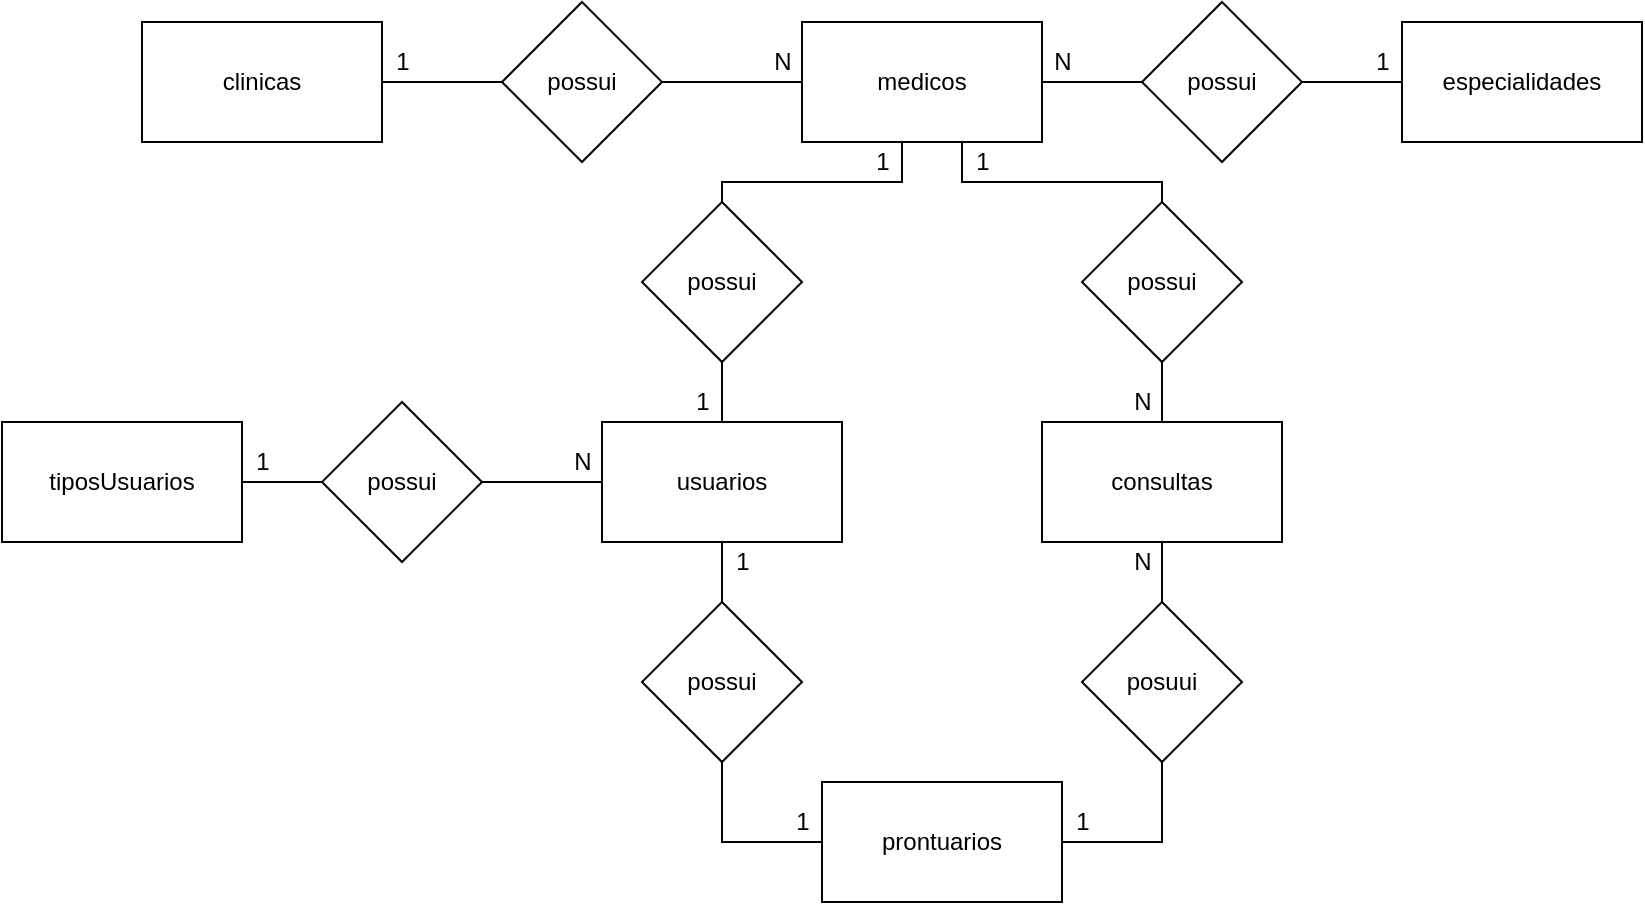 <mxfile version="14.4.8" type="device" pages="2"><diagram id="EFva9ZhyVtpblY8uO7uU" name="Conceitual"><mxGraphModel dx="1422" dy="763" grid="1" gridSize="10" guides="1" tooltips="1" connect="1" arrows="1" fold="1" page="1" pageScale="1" pageWidth="827" pageHeight="1169" math="0" shadow="0"><root><mxCell id="0"/><mxCell id="1" parent="0"/><mxCell id="jM2JbQgFcQoON1IUY_Ph-1" value="especialidades" style="rounded=0;whiteSpace=wrap;html=1;" parent="1" vertex="1"><mxGeometry x="750" y="40" width="120" height="60" as="geometry"/></mxCell><mxCell id="jM2JbQgFcQoON1IUY_Ph-16" style="edgeStyle=orthogonalEdgeStyle;rounded=0;orthogonalLoop=1;jettySize=auto;html=1;entryX=0;entryY=0.5;entryDx=0;entryDy=0;endArrow=none;endFill=0;" parent="1" source="jM2JbQgFcQoON1IUY_Ph-2" target="jM2JbQgFcQoON1IUY_Ph-15" edge="1"><mxGeometry relative="1" as="geometry"/></mxCell><mxCell id="jM2JbQgFcQoON1IUY_Ph-2" value="clinicas" style="rounded=0;whiteSpace=wrap;html=1;" parent="1" vertex="1"><mxGeometry x="120" y="40" width="120" height="60" as="geometry"/></mxCell><mxCell id="jM2JbQgFcQoON1IUY_Ph-11" style="edgeStyle=orthogonalEdgeStyle;rounded=0;orthogonalLoop=1;jettySize=auto;html=1;entryX=0;entryY=0.5;entryDx=0;entryDy=0;endArrow=none;endFill=0;" parent="1" source="jM2JbQgFcQoON1IUY_Ph-4" target="jM2JbQgFcQoON1IUY_Ph-10" edge="1"><mxGeometry relative="1" as="geometry"/></mxCell><mxCell id="jM2JbQgFcQoON1IUY_Ph-50" style="edgeStyle=orthogonalEdgeStyle;rounded=0;orthogonalLoop=1;jettySize=auto;html=1;endArrow=none;endFill=0;" parent="1" source="jM2JbQgFcQoON1IUY_Ph-4" target="jM2JbQgFcQoON1IUY_Ph-37" edge="1"><mxGeometry relative="1" as="geometry"><Array as="points"><mxPoint x="500" y="120"/><mxPoint x="410" y="120"/></Array></mxGeometry></mxCell><mxCell id="jM2JbQgFcQoON1IUY_Ph-53" style="edgeStyle=orthogonalEdgeStyle;rounded=0;orthogonalLoop=1;jettySize=auto;html=1;entryX=0.5;entryY=0;entryDx=0;entryDy=0;endArrow=none;endFill=0;" parent="1" source="jM2JbQgFcQoON1IUY_Ph-4" target="jM2JbQgFcQoON1IUY_Ph-51" edge="1"><mxGeometry relative="1" as="geometry"><Array as="points"><mxPoint x="530" y="120"/><mxPoint x="630" y="120"/></Array></mxGeometry></mxCell><mxCell id="jM2JbQgFcQoON1IUY_Ph-4" value="medicos" style="rounded=0;whiteSpace=wrap;html=1;" parent="1" vertex="1"><mxGeometry x="450" y="40" width="120" height="60" as="geometry"/></mxCell><mxCell id="jM2JbQgFcQoON1IUY_Ph-43" style="edgeStyle=orthogonalEdgeStyle;rounded=0;orthogonalLoop=1;jettySize=auto;html=1;endArrow=none;endFill=0;" parent="1" source="jM2JbQgFcQoON1IUY_Ph-6" target="jM2JbQgFcQoON1IUY_Ph-42" edge="1"><mxGeometry relative="1" as="geometry"/></mxCell><mxCell id="jM2JbQgFcQoON1IUY_Ph-46" style="edgeStyle=orthogonalEdgeStyle;rounded=0;orthogonalLoop=1;jettySize=auto;html=1;entryX=0.5;entryY=1;entryDx=0;entryDy=0;endArrow=none;endFill=0;" parent="1" source="jM2JbQgFcQoON1IUY_Ph-6" target="jM2JbQgFcQoON1IUY_Ph-45" edge="1"><mxGeometry relative="1" as="geometry"/></mxCell><mxCell id="jM2JbQgFcQoON1IUY_Ph-6" value="prontuarios" style="rounded=0;whiteSpace=wrap;html=1;" parent="1" vertex="1"><mxGeometry x="460" y="420" width="120" height="60" as="geometry"/></mxCell><mxCell id="jM2JbQgFcQoON1IUY_Ph-52" style="edgeStyle=orthogonalEdgeStyle;rounded=0;orthogonalLoop=1;jettySize=auto;html=1;entryX=0.5;entryY=1;entryDx=0;entryDy=0;endArrow=none;endFill=0;" parent="1" source="jM2JbQgFcQoON1IUY_Ph-8" target="jM2JbQgFcQoON1IUY_Ph-51" edge="1"><mxGeometry relative="1" as="geometry"/></mxCell><mxCell id="jM2JbQgFcQoON1IUY_Ph-8" value="consultas" style="rounded=0;whiteSpace=wrap;html=1;" parent="1" vertex="1"><mxGeometry x="570" y="240" width="120" height="60" as="geometry"/></mxCell><mxCell id="jM2JbQgFcQoON1IUY_Ph-14" style="edgeStyle=orthogonalEdgeStyle;rounded=0;orthogonalLoop=1;jettySize=auto;html=1;entryX=0;entryY=0.5;entryDx=0;entryDy=0;endArrow=none;endFill=0;" parent="1" source="jM2JbQgFcQoON1IUY_Ph-10" target="jM2JbQgFcQoON1IUY_Ph-1" edge="1"><mxGeometry relative="1" as="geometry"/></mxCell><mxCell id="jM2JbQgFcQoON1IUY_Ph-10" value="possui" style="rhombus;whiteSpace=wrap;html=1;" parent="1" vertex="1"><mxGeometry x="620" y="30" width="80" height="80" as="geometry"/></mxCell><mxCell id="jM2JbQgFcQoON1IUY_Ph-17" style="edgeStyle=orthogonalEdgeStyle;rounded=0;orthogonalLoop=1;jettySize=auto;html=1;entryX=0;entryY=0.5;entryDx=0;entryDy=0;endArrow=none;endFill=0;" parent="1" source="jM2JbQgFcQoON1IUY_Ph-15" target="jM2JbQgFcQoON1IUY_Ph-4" edge="1"><mxGeometry relative="1" as="geometry"/></mxCell><mxCell id="jM2JbQgFcQoON1IUY_Ph-15" value="possui" style="rhombus;whiteSpace=wrap;html=1;" parent="1" vertex="1"><mxGeometry x="300" y="30" width="80" height="80" as="geometry"/></mxCell><mxCell id="jM2JbQgFcQoON1IUY_Ph-30" value="1" style="text;html=1;align=center;verticalAlign=middle;resizable=0;points=[];autosize=1;" parent="1" vertex="1"><mxGeometry x="240" y="50" width="20" height="20" as="geometry"/></mxCell><mxCell id="jM2JbQgFcQoON1IUY_Ph-31" value="N" style="text;html=1;align=center;verticalAlign=middle;resizable=0;points=[];autosize=1;" parent="1" vertex="1"><mxGeometry x="430" y="50" width="20" height="20" as="geometry"/></mxCell><mxCell id="jM2JbQgFcQoON1IUY_Ph-35" style="edgeStyle=orthogonalEdgeStyle;rounded=0;orthogonalLoop=1;jettySize=auto;html=1;entryX=0;entryY=0.5;entryDx=0;entryDy=0;endArrow=none;endFill=0;" parent="1" source="jM2JbQgFcQoON1IUY_Ph-32" target="jM2JbQgFcQoON1IUY_Ph-34" edge="1"><mxGeometry relative="1" as="geometry"/></mxCell><mxCell id="jM2JbQgFcQoON1IUY_Ph-32" value="&lt;div&gt;tiposUsuarios&lt;/div&gt;" style="rounded=0;whiteSpace=wrap;html=1;" parent="1" vertex="1"><mxGeometry x="50" y="240" width="120" height="60" as="geometry"/></mxCell><mxCell id="jM2JbQgFcQoON1IUY_Ph-41" style="edgeStyle=orthogonalEdgeStyle;rounded=0;orthogonalLoop=1;jettySize=auto;html=1;entryX=0.5;entryY=1;entryDx=0;entryDy=0;endArrow=none;endFill=0;" parent="1" source="jM2JbQgFcQoON1IUY_Ph-33" target="jM2JbQgFcQoON1IUY_Ph-37" edge="1"><mxGeometry relative="1" as="geometry"/></mxCell><mxCell id="jM2JbQgFcQoON1IUY_Ph-33" value="usuarios" style="rounded=0;whiteSpace=wrap;html=1;" parent="1" vertex="1"><mxGeometry x="350" y="240" width="120" height="60" as="geometry"/></mxCell><mxCell id="jM2JbQgFcQoON1IUY_Ph-36" style="edgeStyle=orthogonalEdgeStyle;rounded=0;orthogonalLoop=1;jettySize=auto;html=1;entryX=0;entryY=0.5;entryDx=0;entryDy=0;endArrow=none;endFill=0;" parent="1" source="jM2JbQgFcQoON1IUY_Ph-34" target="jM2JbQgFcQoON1IUY_Ph-33" edge="1"><mxGeometry relative="1" as="geometry"/></mxCell><mxCell id="jM2JbQgFcQoON1IUY_Ph-34" value="possui" style="rhombus;whiteSpace=wrap;html=1;" parent="1" vertex="1"><mxGeometry x="210" y="230" width="80" height="80" as="geometry"/></mxCell><mxCell id="jM2JbQgFcQoON1IUY_Ph-37" value="possui" style="rhombus;whiteSpace=wrap;html=1;" parent="1" vertex="1"><mxGeometry x="370" y="130" width="80" height="80" as="geometry"/></mxCell><mxCell id="jM2JbQgFcQoON1IUY_Ph-44" style="edgeStyle=orthogonalEdgeStyle;rounded=0;orthogonalLoop=1;jettySize=auto;html=1;endArrow=none;endFill=0;" parent="1" source="jM2JbQgFcQoON1IUY_Ph-42" target="jM2JbQgFcQoON1IUY_Ph-33" edge="1"><mxGeometry relative="1" as="geometry"/></mxCell><mxCell id="jM2JbQgFcQoON1IUY_Ph-42" value="possui" style="rhombus;whiteSpace=wrap;html=1;" parent="1" vertex="1"><mxGeometry x="370" y="330" width="80" height="80" as="geometry"/></mxCell><mxCell id="jM2JbQgFcQoON1IUY_Ph-47" style="edgeStyle=orthogonalEdgeStyle;rounded=0;orthogonalLoop=1;jettySize=auto;html=1;endArrow=none;endFill=0;" parent="1" source="jM2JbQgFcQoON1IUY_Ph-45" target="jM2JbQgFcQoON1IUY_Ph-8" edge="1"><mxGeometry relative="1" as="geometry"/></mxCell><mxCell id="jM2JbQgFcQoON1IUY_Ph-45" value="posuui" style="rhombus;whiteSpace=wrap;html=1;" parent="1" vertex="1"><mxGeometry x="590" y="330" width="80" height="80" as="geometry"/></mxCell><mxCell id="jM2JbQgFcQoON1IUY_Ph-51" value="possui" style="rhombus;whiteSpace=wrap;html=1;" parent="1" vertex="1"><mxGeometry x="590" y="130" width="80" height="80" as="geometry"/></mxCell><mxCell id="jM2JbQgFcQoON1IUY_Ph-55" value="N" style="text;html=1;align=center;verticalAlign=middle;resizable=0;points=[];autosize=1;" parent="1" vertex="1"><mxGeometry x="570" y="50" width="20" height="20" as="geometry"/></mxCell><mxCell id="jM2JbQgFcQoON1IUY_Ph-56" value="1" style="text;html=1;align=center;verticalAlign=middle;resizable=0;points=[];autosize=1;" parent="1" vertex="1"><mxGeometry x="730" y="50" width="20" height="20" as="geometry"/></mxCell><mxCell id="jM2JbQgFcQoON1IUY_Ph-57" value="1" style="text;html=1;align=center;verticalAlign=middle;resizable=0;points=[];autosize=1;" parent="1" vertex="1"><mxGeometry x="170" y="250" width="20" height="20" as="geometry"/></mxCell><mxCell id="jM2JbQgFcQoON1IUY_Ph-58" value="N" style="text;html=1;align=center;verticalAlign=middle;resizable=0;points=[];autosize=1;" parent="1" vertex="1"><mxGeometry x="330" y="250" width="20" height="20" as="geometry"/></mxCell><mxCell id="jM2JbQgFcQoON1IUY_Ph-62" value="1" style="text;html=1;align=center;verticalAlign=middle;resizable=0;points=[];autosize=1;" parent="1" vertex="1"><mxGeometry x="410" y="300" width="20" height="20" as="geometry"/></mxCell><mxCell id="jM2JbQgFcQoON1IUY_Ph-63" value="1" style="text;html=1;align=center;verticalAlign=middle;resizable=0;points=[];autosize=1;" parent="1" vertex="1"><mxGeometry x="440" y="430" width="20" height="20" as="geometry"/></mxCell><mxCell id="jM2JbQgFcQoON1IUY_Ph-64" value="1" style="text;html=1;align=center;verticalAlign=middle;resizable=0;points=[];autosize=1;" parent="1" vertex="1"><mxGeometry x="580" y="430" width="20" height="20" as="geometry"/></mxCell><mxCell id="jM2JbQgFcQoON1IUY_Ph-65" value="N" style="text;html=1;align=center;verticalAlign=middle;resizable=0;points=[];autosize=1;" parent="1" vertex="1"><mxGeometry x="610" y="300" width="20" height="20" as="geometry"/></mxCell><mxCell id="jM2JbQgFcQoON1IUY_Ph-69" value="1" style="text;html=1;align=center;verticalAlign=middle;resizable=0;points=[];autosize=1;" parent="1" vertex="1"><mxGeometry x="530" y="100" width="20" height="20" as="geometry"/></mxCell><mxCell id="jM2JbQgFcQoON1IUY_Ph-70" value="N" style="text;html=1;align=center;verticalAlign=middle;resizable=0;points=[];autosize=1;" parent="1" vertex="1"><mxGeometry x="610" y="220" width="20" height="20" as="geometry"/></mxCell><mxCell id="jM2JbQgFcQoON1IUY_Ph-71" value="1" style="text;html=1;align=center;verticalAlign=middle;resizable=0;points=[];autosize=1;" parent="1" vertex="1"><mxGeometry x="390" y="220" width="20" height="20" as="geometry"/></mxCell><mxCell id="jM2JbQgFcQoON1IUY_Ph-73" value="1" style="text;html=1;align=center;verticalAlign=middle;resizable=0;points=[];autosize=1;" parent="1" vertex="1"><mxGeometry x="480" y="100" width="20" height="20" as="geometry"/></mxCell></root></mxGraphModel></diagram><diagram id="6v_h_Jw6P8tJBPTxsO11" name="Logico"><mxGraphModel dx="2249" dy="763" grid="1" gridSize="10" guides="1" tooltips="1" connect="1" arrows="1" fold="1" page="1" pageScale="1" pageWidth="827" pageHeight="1169" math="0" shadow="0"><root><mxCell id="8SXghqMG8A_PIoknpS_3-0"/><mxCell id="8SXghqMG8A_PIoknpS_3-1" parent="8SXghqMG8A_PIoknpS_3-0"/><mxCell id="qzXkkKfJ9x5Q2rOoHsc5-0" value="clinicas" style="shape=table;startSize=30;container=1;collapsible=1;childLayout=tableLayout;fixedRows=1;rowLines=0;fontStyle=1;align=center;resizeLast=1;" parent="8SXghqMG8A_PIoknpS_3-1" vertex="1"><mxGeometry x="80" y="10" width="180" height="190" as="geometry"/></mxCell><mxCell id="qzXkkKfJ9x5Q2rOoHsc5-1" value="" style="shape=partialRectangle;collapsible=0;dropTarget=0;pointerEvents=0;fillColor=none;top=0;left=0;bottom=1;right=0;points=[[0,0.5],[1,0.5]];portConstraint=eastwest;" parent="qzXkkKfJ9x5Q2rOoHsc5-0" vertex="1"><mxGeometry y="30" width="180" height="30" as="geometry"/></mxCell><mxCell id="qzXkkKfJ9x5Q2rOoHsc5-2" value="PK" style="shape=partialRectangle;connectable=0;fillColor=none;top=0;left=0;bottom=0;right=0;fontStyle=1;overflow=hidden;" parent="qzXkkKfJ9x5Q2rOoHsc5-1" vertex="1"><mxGeometry width="30" height="30" as="geometry"/></mxCell><mxCell id="qzXkkKfJ9x5Q2rOoHsc5-3" value="idClinica" style="shape=partialRectangle;connectable=0;fillColor=none;top=0;left=0;bottom=0;right=0;align=left;spacingLeft=6;fontStyle=1;overflow=hidden;" parent="qzXkkKfJ9x5Q2rOoHsc5-1" vertex="1"><mxGeometry x="30" width="150" height="30" as="geometry"/></mxCell><mxCell id="qzXkkKfJ9x5Q2rOoHsc5-4" value="" style="shape=partialRectangle;collapsible=0;dropTarget=0;pointerEvents=0;fillColor=none;top=0;left=0;bottom=0;right=0;points=[[0,0.5],[1,0.5]];portConstraint=eastwest;" parent="qzXkkKfJ9x5Q2rOoHsc5-0" vertex="1"><mxGeometry y="60" width="180" height="30" as="geometry"/></mxCell><mxCell id="qzXkkKfJ9x5Q2rOoHsc5-5" value="" style="shape=partialRectangle;connectable=0;fillColor=none;top=0;left=0;bottom=0;right=0;editable=1;overflow=hidden;" parent="qzXkkKfJ9x5Q2rOoHsc5-4" vertex="1"><mxGeometry width="30" height="30" as="geometry"/></mxCell><mxCell id="qzXkkKfJ9x5Q2rOoHsc5-6" value="nomeClinica" style="shape=partialRectangle;connectable=0;fillColor=none;top=0;left=0;bottom=0;right=0;align=left;spacingLeft=6;overflow=hidden;" parent="qzXkkKfJ9x5Q2rOoHsc5-4" vertex="1"><mxGeometry x="30" width="150" height="30" as="geometry"/></mxCell><mxCell id="qzXkkKfJ9x5Q2rOoHsc5-7" value="" style="shape=partialRectangle;collapsible=0;dropTarget=0;pointerEvents=0;fillColor=none;top=0;left=0;bottom=0;right=0;points=[[0,0.5],[1,0.5]];portConstraint=eastwest;" parent="qzXkkKfJ9x5Q2rOoHsc5-0" vertex="1"><mxGeometry y="90" width="180" height="30" as="geometry"/></mxCell><mxCell id="qzXkkKfJ9x5Q2rOoHsc5-8" value="" style="shape=partialRectangle;connectable=0;fillColor=none;top=0;left=0;bottom=0;right=0;editable=1;overflow=hidden;" parent="qzXkkKfJ9x5Q2rOoHsc5-7" vertex="1"><mxGeometry width="30" height="30" as="geometry"/></mxCell><mxCell id="qzXkkKfJ9x5Q2rOoHsc5-9" value="cnpj" style="shape=partialRectangle;connectable=0;fillColor=none;top=0;left=0;bottom=0;right=0;align=left;spacingLeft=6;overflow=hidden;" parent="qzXkkKfJ9x5Q2rOoHsc5-7" vertex="1"><mxGeometry x="30" width="150" height="30" as="geometry"/></mxCell><mxCell id="qzXkkKfJ9x5Q2rOoHsc5-10" value="" style="shape=partialRectangle;collapsible=0;dropTarget=0;pointerEvents=0;fillColor=none;top=0;left=0;bottom=0;right=0;points=[[0,0.5],[1,0.5]];portConstraint=eastwest;" parent="qzXkkKfJ9x5Q2rOoHsc5-0" vertex="1"><mxGeometry y="120" width="180" height="30" as="geometry"/></mxCell><mxCell id="qzXkkKfJ9x5Q2rOoHsc5-11" value="" style="shape=partialRectangle;connectable=0;fillColor=none;top=0;left=0;bottom=0;right=0;editable=1;overflow=hidden;" parent="qzXkkKfJ9x5Q2rOoHsc5-10" vertex="1"><mxGeometry width="30" height="30" as="geometry"/></mxCell><mxCell id="qzXkkKfJ9x5Q2rOoHsc5-12" value="RazãoSocial" style="shape=partialRectangle;connectable=0;fillColor=none;top=0;left=0;bottom=0;right=0;align=left;spacingLeft=6;overflow=hidden;" parent="qzXkkKfJ9x5Q2rOoHsc5-10" vertex="1"><mxGeometry x="30" width="150" height="30" as="geometry"/></mxCell><mxCell id="qzXkkKfJ9x5Q2rOoHsc5-13" value="" style="shape=partialRectangle;collapsible=0;dropTarget=0;pointerEvents=0;fillColor=none;top=0;left=0;bottom=0;right=0;points=[[0,0.5],[1,0.5]];portConstraint=eastwest;" parent="qzXkkKfJ9x5Q2rOoHsc5-0" vertex="1"><mxGeometry y="150" width="180" height="30" as="geometry"/></mxCell><mxCell id="qzXkkKfJ9x5Q2rOoHsc5-14" value="" style="shape=partialRectangle;connectable=0;fillColor=none;top=0;left=0;bottom=0;right=0;editable=1;overflow=hidden;" parent="qzXkkKfJ9x5Q2rOoHsc5-13" vertex="1"><mxGeometry width="30" height="30" as="geometry"/></mxCell><mxCell id="qzXkkKfJ9x5Q2rOoHsc5-15" value="Endereco" style="shape=partialRectangle;connectable=0;fillColor=none;top=0;left=0;bottom=0;right=0;align=left;spacingLeft=6;overflow=hidden;" parent="qzXkkKfJ9x5Q2rOoHsc5-13" vertex="1"><mxGeometry x="30" width="150" height="30" as="geometry"/></mxCell><mxCell id="qzXkkKfJ9x5Q2rOoHsc5-16" value="medicos" style="shape=table;startSize=30;container=1;collapsible=1;childLayout=tableLayout;fixedRows=1;rowLines=0;fontStyle=1;align=center;resizeLast=1;" parent="8SXghqMG8A_PIoknpS_3-1" vertex="1"><mxGeometry x="350" y="20" width="180" height="220" as="geometry"/></mxCell><mxCell id="qzXkkKfJ9x5Q2rOoHsc5-17" value="" style="shape=partialRectangle;collapsible=0;dropTarget=0;pointerEvents=0;fillColor=none;top=0;left=0;bottom=0;right=0;points=[[0,0.5],[1,0.5]];portConstraint=eastwest;" parent="qzXkkKfJ9x5Q2rOoHsc5-16" vertex="1"><mxGeometry y="30" width="180" height="30" as="geometry"/></mxCell><mxCell id="qzXkkKfJ9x5Q2rOoHsc5-18" value="PK" style="shape=partialRectangle;connectable=0;fillColor=none;top=0;left=0;bottom=0;right=0;fontStyle=1;overflow=hidden;" parent="qzXkkKfJ9x5Q2rOoHsc5-17" vertex="1"><mxGeometry width="60" height="30" as="geometry"/></mxCell><mxCell id="qzXkkKfJ9x5Q2rOoHsc5-19" value="idMedico" style="shape=partialRectangle;connectable=0;fillColor=none;top=0;left=0;bottom=0;right=0;align=left;spacingLeft=6;fontStyle=1;overflow=hidden;" parent="qzXkkKfJ9x5Q2rOoHsc5-17" vertex="1"><mxGeometry x="60" width="120" height="30" as="geometry"/></mxCell><mxCell id="qzXkkKfJ9x5Q2rOoHsc5-32" value="" style="shape=partialRectangle;collapsible=0;dropTarget=0;pointerEvents=0;fillColor=none;top=0;left=0;bottom=0;right=0;points=[[0,0.5],[1,0.5]];portConstraint=eastwest;" parent="qzXkkKfJ9x5Q2rOoHsc5-16" vertex="1"><mxGeometry y="60" width="180" height="30" as="geometry"/></mxCell><mxCell id="qzXkkKfJ9x5Q2rOoHsc5-33" value="FK" style="shape=partialRectangle;connectable=0;fillColor=none;top=0;left=0;bottom=0;right=0;fontStyle=1;overflow=hidden;" parent="qzXkkKfJ9x5Q2rOoHsc5-32" vertex="1"><mxGeometry width="60" height="30" as="geometry"/></mxCell><mxCell id="qzXkkKfJ9x5Q2rOoHsc5-34" value="idClinica" style="shape=partialRectangle;connectable=0;fillColor=none;top=0;left=0;bottom=0;right=0;align=left;spacingLeft=6;fontStyle=1;overflow=hidden;" parent="qzXkkKfJ9x5Q2rOoHsc5-32" vertex="1"><mxGeometry x="60" width="120" height="30" as="geometry"/></mxCell><mxCell id="qzXkkKfJ9x5Q2rOoHsc5-126" value="" style="shape=partialRectangle;collapsible=0;dropTarget=0;pointerEvents=0;fillColor=none;top=0;left=0;bottom=0;right=0;points=[[0,0.5],[1,0.5]];portConstraint=eastwest;" parent="qzXkkKfJ9x5Q2rOoHsc5-16" vertex="1"><mxGeometry y="90" width="180" height="30" as="geometry"/></mxCell><mxCell id="qzXkkKfJ9x5Q2rOoHsc5-127" value="FK" style="shape=partialRectangle;connectable=0;fillColor=none;top=0;left=0;bottom=0;right=0;fontStyle=1;overflow=hidden;" parent="qzXkkKfJ9x5Q2rOoHsc5-126" vertex="1"><mxGeometry width="60" height="30" as="geometry"/></mxCell><mxCell id="qzXkkKfJ9x5Q2rOoHsc5-128" value="idUsuario" style="shape=partialRectangle;connectable=0;fillColor=none;top=0;left=0;bottom=0;right=0;align=left;spacingLeft=6;fontStyle=1;overflow=hidden;" parent="qzXkkKfJ9x5Q2rOoHsc5-126" vertex="1"><mxGeometry x="60" width="120" height="30" as="geometry"/></mxCell><mxCell id="qzXkkKfJ9x5Q2rOoHsc5-20" value="" style="shape=partialRectangle;collapsible=0;dropTarget=0;pointerEvents=0;fillColor=none;top=0;left=0;bottom=1;right=0;points=[[0,0.5],[1,0.5]];portConstraint=eastwest;" parent="qzXkkKfJ9x5Q2rOoHsc5-16" vertex="1"><mxGeometry y="120" width="180" height="30" as="geometry"/></mxCell><mxCell id="qzXkkKfJ9x5Q2rOoHsc5-21" value="FK" style="shape=partialRectangle;connectable=0;fillColor=none;top=0;left=0;bottom=0;right=0;fontStyle=1;overflow=hidden;" parent="qzXkkKfJ9x5Q2rOoHsc5-20" vertex="1"><mxGeometry width="60" height="30" as="geometry"/></mxCell><mxCell id="qzXkkKfJ9x5Q2rOoHsc5-22" value="idEspecialidade" style="shape=partialRectangle;connectable=0;fillColor=none;top=0;left=0;bottom=0;right=0;align=left;spacingLeft=6;fontStyle=1;overflow=hidden;" parent="qzXkkKfJ9x5Q2rOoHsc5-20" vertex="1"><mxGeometry x="60" width="120" height="30" as="geometry"/></mxCell><mxCell id="qzXkkKfJ9x5Q2rOoHsc5-23" value="" style="shape=partialRectangle;collapsible=0;dropTarget=0;pointerEvents=0;fillColor=none;top=0;left=0;bottom=0;right=0;points=[[0,0.5],[1,0.5]];portConstraint=eastwest;" parent="qzXkkKfJ9x5Q2rOoHsc5-16" vertex="1"><mxGeometry y="150" width="180" height="30" as="geometry"/></mxCell><mxCell id="qzXkkKfJ9x5Q2rOoHsc5-24" value="" style="shape=partialRectangle;connectable=0;fillColor=none;top=0;left=0;bottom=0;right=0;editable=1;overflow=hidden;" parent="qzXkkKfJ9x5Q2rOoHsc5-23" vertex="1"><mxGeometry width="60" height="30" as="geometry"/></mxCell><mxCell id="qzXkkKfJ9x5Q2rOoHsc5-25" value="NomeMedico" style="shape=partialRectangle;connectable=0;fillColor=none;top=0;left=0;bottom=0;right=0;align=left;spacingLeft=6;overflow=hidden;" parent="qzXkkKfJ9x5Q2rOoHsc5-23" vertex="1"><mxGeometry x="60" width="120" height="30" as="geometry"/></mxCell><mxCell id="qzXkkKfJ9x5Q2rOoHsc5-35" value="" style="shape=partialRectangle;collapsible=0;dropTarget=0;pointerEvents=0;fillColor=none;top=0;left=0;bottom=0;right=0;points=[[0,0.5],[1,0.5]];portConstraint=eastwest;" parent="qzXkkKfJ9x5Q2rOoHsc5-16" vertex="1"><mxGeometry y="180" width="180" height="30" as="geometry"/></mxCell><mxCell id="qzXkkKfJ9x5Q2rOoHsc5-36" value="" style="shape=partialRectangle;connectable=0;fillColor=none;top=0;left=0;bottom=0;right=0;editable=1;overflow=hidden;" parent="qzXkkKfJ9x5Q2rOoHsc5-35" vertex="1"><mxGeometry width="60" height="30" as="geometry"/></mxCell><mxCell id="qzXkkKfJ9x5Q2rOoHsc5-37" value="CRM" style="shape=partialRectangle;connectable=0;fillColor=none;top=0;left=0;bottom=0;right=0;align=left;spacingLeft=6;overflow=hidden;" parent="qzXkkKfJ9x5Q2rOoHsc5-35" vertex="1"><mxGeometry x="60" width="120" height="30" as="geometry"/></mxCell><mxCell id="qzXkkKfJ9x5Q2rOoHsc5-41" value="especialidades" style="shape=table;startSize=30;container=1;collapsible=1;childLayout=tableLayout;fixedRows=1;rowLines=0;fontStyle=1;align=center;resizeLast=1;" parent="8SXghqMG8A_PIoknpS_3-1" vertex="1"><mxGeometry x="620" y="20" width="180" height="100" as="geometry"/></mxCell><mxCell id="qzXkkKfJ9x5Q2rOoHsc5-42" value="" style="shape=partialRectangle;collapsible=0;dropTarget=0;pointerEvents=0;fillColor=none;top=0;left=0;bottom=1;right=0;points=[[0,0.5],[1,0.5]];portConstraint=eastwest;" parent="qzXkkKfJ9x5Q2rOoHsc5-41" vertex="1"><mxGeometry y="30" width="180" height="30" as="geometry"/></mxCell><mxCell id="qzXkkKfJ9x5Q2rOoHsc5-43" value="PK" style="shape=partialRectangle;connectable=0;fillColor=none;top=0;left=0;bottom=0;right=0;fontStyle=1;overflow=hidden;" parent="qzXkkKfJ9x5Q2rOoHsc5-42" vertex="1"><mxGeometry width="30" height="30" as="geometry"/></mxCell><mxCell id="qzXkkKfJ9x5Q2rOoHsc5-44" value="idEspecialidade" style="shape=partialRectangle;connectable=0;fillColor=none;top=0;left=0;bottom=0;right=0;align=left;spacingLeft=6;fontStyle=1;overflow=hidden;" parent="qzXkkKfJ9x5Q2rOoHsc5-42" vertex="1"><mxGeometry x="30" width="150" height="30" as="geometry"/></mxCell><mxCell id="qzXkkKfJ9x5Q2rOoHsc5-45" value="" style="shape=partialRectangle;collapsible=0;dropTarget=0;pointerEvents=0;fillColor=none;top=0;left=0;bottom=0;right=0;points=[[0,0.5],[1,0.5]];portConstraint=eastwest;" parent="qzXkkKfJ9x5Q2rOoHsc5-41" vertex="1"><mxGeometry y="60" width="180" height="30" as="geometry"/></mxCell><mxCell id="qzXkkKfJ9x5Q2rOoHsc5-46" value="" style="shape=partialRectangle;connectable=0;fillColor=none;top=0;left=0;bottom=0;right=0;editable=1;overflow=hidden;" parent="qzXkkKfJ9x5Q2rOoHsc5-45" vertex="1"><mxGeometry width="30" height="30" as="geometry"/></mxCell><mxCell id="qzXkkKfJ9x5Q2rOoHsc5-47" value="NomeEspecialidade" style="shape=partialRectangle;connectable=0;fillColor=none;top=0;left=0;bottom=0;right=0;align=left;spacingLeft=6;overflow=hidden;" parent="qzXkkKfJ9x5Q2rOoHsc5-45" vertex="1"><mxGeometry x="30" width="150" height="30" as="geometry"/></mxCell><mxCell id="qzXkkKfJ9x5Q2rOoHsc5-54" value="tipoUsuario" style="shape=table;startSize=30;container=1;collapsible=1;childLayout=tableLayout;fixedRows=1;rowLines=0;fontStyle=1;align=center;resizeLast=1;" parent="8SXghqMG8A_PIoknpS_3-1" vertex="1"><mxGeometry x="-160" y="240" width="180" height="110" as="geometry"/></mxCell><mxCell id="qzXkkKfJ9x5Q2rOoHsc5-55" value="" style="shape=partialRectangle;collapsible=0;dropTarget=0;pointerEvents=0;fillColor=none;top=0;left=0;bottom=1;right=0;points=[[0,0.5],[1,0.5]];portConstraint=eastwest;" parent="qzXkkKfJ9x5Q2rOoHsc5-54" vertex="1"><mxGeometry y="30" width="180" height="30" as="geometry"/></mxCell><mxCell id="qzXkkKfJ9x5Q2rOoHsc5-56" value="PK" style="shape=partialRectangle;connectable=0;fillColor=none;top=0;left=0;bottom=0;right=0;fontStyle=1;overflow=hidden;" parent="qzXkkKfJ9x5Q2rOoHsc5-55" vertex="1"><mxGeometry width="30" height="30" as="geometry"/></mxCell><mxCell id="qzXkkKfJ9x5Q2rOoHsc5-57" value="idTipoUsuario" style="shape=partialRectangle;connectable=0;fillColor=none;top=0;left=0;bottom=0;right=0;align=left;spacingLeft=6;fontStyle=1;overflow=hidden;" parent="qzXkkKfJ9x5Q2rOoHsc5-55" vertex="1"><mxGeometry x="30" width="150" height="30" as="geometry"/></mxCell><mxCell id="qzXkkKfJ9x5Q2rOoHsc5-58" value="" style="shape=partialRectangle;collapsible=0;dropTarget=0;pointerEvents=0;fillColor=none;top=0;left=0;bottom=0;right=0;points=[[0,0.5],[1,0.5]];portConstraint=eastwest;" parent="qzXkkKfJ9x5Q2rOoHsc5-54" vertex="1"><mxGeometry y="60" width="180" height="40" as="geometry"/></mxCell><mxCell id="qzXkkKfJ9x5Q2rOoHsc5-59" value="" style="shape=partialRectangle;connectable=0;fillColor=none;top=0;left=0;bottom=0;right=0;editable=1;overflow=hidden;" parent="qzXkkKfJ9x5Q2rOoHsc5-58" vertex="1"><mxGeometry width="30" height="40" as="geometry"/></mxCell><mxCell id="qzXkkKfJ9x5Q2rOoHsc5-60" value="tituloTipoUsuario" style="shape=partialRectangle;connectable=0;fillColor=none;top=0;left=0;bottom=0;right=0;align=left;spacingLeft=6;overflow=hidden;" parent="qzXkkKfJ9x5Q2rOoHsc5-58" vertex="1"><mxGeometry x="30" width="150" height="40" as="geometry"/></mxCell><mxCell id="qzXkkKfJ9x5Q2rOoHsc5-61" value="usuarios" style="shape=table;startSize=30;container=1;collapsible=1;childLayout=tableLayout;fixedRows=1;rowLines=0;fontStyle=1;align=center;resizeLast=1;" parent="8SXghqMG8A_PIoknpS_3-1" vertex="1"><mxGeometry x="80" y="280" width="180" height="180" as="geometry"/></mxCell><mxCell id="qzXkkKfJ9x5Q2rOoHsc5-62" value="" style="shape=partialRectangle;collapsible=0;dropTarget=0;pointerEvents=0;fillColor=none;top=0;left=0;bottom=0;right=0;points=[[0,0.5],[1,0.5]];portConstraint=eastwest;" parent="qzXkkKfJ9x5Q2rOoHsc5-61" vertex="1"><mxGeometry y="30" width="180" height="30" as="geometry"/></mxCell><mxCell id="qzXkkKfJ9x5Q2rOoHsc5-63" value="PK" style="shape=partialRectangle;connectable=0;fillColor=none;top=0;left=0;bottom=0;right=0;fontStyle=1;overflow=hidden;" parent="qzXkkKfJ9x5Q2rOoHsc5-62" vertex="1"><mxGeometry width="60" height="30" as="geometry"/></mxCell><mxCell id="qzXkkKfJ9x5Q2rOoHsc5-64" value="idUsuario" style="shape=partialRectangle;connectable=0;fillColor=none;top=0;left=0;bottom=0;right=0;align=left;spacingLeft=6;fontStyle=1;overflow=hidden;" parent="qzXkkKfJ9x5Q2rOoHsc5-62" vertex="1"><mxGeometry x="60" width="120" height="30" as="geometry"/></mxCell><mxCell id="qzXkkKfJ9x5Q2rOoHsc5-65" value="" style="shape=partialRectangle;collapsible=0;dropTarget=0;pointerEvents=0;fillColor=none;top=0;left=0;bottom=1;right=0;points=[[0,0.5],[1,0.5]];portConstraint=eastwest;" parent="qzXkkKfJ9x5Q2rOoHsc5-61" vertex="1"><mxGeometry y="60" width="180" height="30" as="geometry"/></mxCell><mxCell id="qzXkkKfJ9x5Q2rOoHsc5-66" value="FK" style="shape=partialRectangle;connectable=0;fillColor=none;top=0;left=0;bottom=0;right=0;fontStyle=1;overflow=hidden;" parent="qzXkkKfJ9x5Q2rOoHsc5-65" vertex="1"><mxGeometry width="60" height="30" as="geometry"/></mxCell><mxCell id="qzXkkKfJ9x5Q2rOoHsc5-67" value="idTipoUsuario" style="shape=partialRectangle;connectable=0;fillColor=none;top=0;left=0;bottom=0;right=0;align=left;spacingLeft=6;fontStyle=1;overflow=hidden;" parent="qzXkkKfJ9x5Q2rOoHsc5-65" vertex="1"><mxGeometry x="60" width="120" height="30" as="geometry"/></mxCell><mxCell id="qzXkkKfJ9x5Q2rOoHsc5-68" value="" style="shape=partialRectangle;collapsible=0;dropTarget=0;pointerEvents=0;fillColor=none;top=0;left=0;bottom=0;right=0;points=[[0,0.5],[1,0.5]];portConstraint=eastwest;" parent="qzXkkKfJ9x5Q2rOoHsc5-61" vertex="1"><mxGeometry y="90" width="180" height="30" as="geometry"/></mxCell><mxCell id="qzXkkKfJ9x5Q2rOoHsc5-69" value="" style="shape=partialRectangle;connectable=0;fillColor=none;top=0;left=0;bottom=0;right=0;editable=1;overflow=hidden;" parent="qzXkkKfJ9x5Q2rOoHsc5-68" vertex="1"><mxGeometry width="60" height="30" as="geometry"/></mxCell><mxCell id="qzXkkKfJ9x5Q2rOoHsc5-70" value="nomeUsuario" style="shape=partialRectangle;connectable=0;fillColor=none;top=0;left=0;bottom=0;right=0;align=left;spacingLeft=6;overflow=hidden;" parent="qzXkkKfJ9x5Q2rOoHsc5-68" vertex="1"><mxGeometry x="60" width="120" height="30" as="geometry"/></mxCell><mxCell id="qzXkkKfJ9x5Q2rOoHsc5-74" value="" style="shape=partialRectangle;collapsible=0;dropTarget=0;pointerEvents=0;fillColor=none;top=0;left=0;bottom=0;right=0;points=[[0,0.5],[1,0.5]];portConstraint=eastwest;" parent="qzXkkKfJ9x5Q2rOoHsc5-61" vertex="1"><mxGeometry y="120" width="180" height="30" as="geometry"/></mxCell><mxCell id="qzXkkKfJ9x5Q2rOoHsc5-75" value="" style="shape=partialRectangle;connectable=0;fillColor=none;top=0;left=0;bottom=0;right=0;editable=1;overflow=hidden;" parent="qzXkkKfJ9x5Q2rOoHsc5-74" vertex="1"><mxGeometry width="60" height="30" as="geometry"/></mxCell><mxCell id="qzXkkKfJ9x5Q2rOoHsc5-76" value="email" style="shape=partialRectangle;connectable=0;fillColor=none;top=0;left=0;bottom=0;right=0;align=left;spacingLeft=6;overflow=hidden;" parent="qzXkkKfJ9x5Q2rOoHsc5-74" vertex="1"><mxGeometry x="60" width="120" height="30" as="geometry"/></mxCell><mxCell id="qzXkkKfJ9x5Q2rOoHsc5-71" value="" style="shape=partialRectangle;collapsible=0;dropTarget=0;pointerEvents=0;fillColor=none;top=0;left=0;bottom=0;right=0;points=[[0,0.5],[1,0.5]];portConstraint=eastwest;" parent="qzXkkKfJ9x5Q2rOoHsc5-61" vertex="1"><mxGeometry y="150" width="180" height="30" as="geometry"/></mxCell><mxCell id="qzXkkKfJ9x5Q2rOoHsc5-72" value="" style="shape=partialRectangle;connectable=0;fillColor=none;top=0;left=0;bottom=0;right=0;editable=1;overflow=hidden;" parent="qzXkkKfJ9x5Q2rOoHsc5-71" vertex="1"><mxGeometry width="60" height="30" as="geometry"/></mxCell><mxCell id="qzXkkKfJ9x5Q2rOoHsc5-73" value="senha" style="shape=partialRectangle;connectable=0;fillColor=none;top=0;left=0;bottom=0;right=0;align=left;spacingLeft=6;overflow=hidden;" parent="qzXkkKfJ9x5Q2rOoHsc5-71" vertex="1"><mxGeometry x="60" width="120" height="30" as="geometry"/></mxCell><mxCell id="qzXkkKfJ9x5Q2rOoHsc5-77" value="prontuarios" style="shape=table;startSize=30;container=1;collapsible=1;childLayout=tableLayout;fixedRows=1;rowLines=0;fontStyle=1;align=center;resizeLast=1;" parent="8SXghqMG8A_PIoknpS_3-1" vertex="1"><mxGeometry x="340" y="305" width="180" height="280" as="geometry"/></mxCell><mxCell id="qzXkkKfJ9x5Q2rOoHsc5-78" value="" style="shape=partialRectangle;collapsible=0;dropTarget=0;pointerEvents=0;fillColor=none;top=0;left=0;bottom=0;right=0;points=[[0,0.5],[1,0.5]];portConstraint=eastwest;" parent="qzXkkKfJ9x5Q2rOoHsc5-77" vertex="1"><mxGeometry y="30" width="180" height="30" as="geometry"/></mxCell><mxCell id="qzXkkKfJ9x5Q2rOoHsc5-79" value="PK" style="shape=partialRectangle;connectable=0;fillColor=none;top=0;left=0;bottom=0;right=0;fontStyle=1;overflow=hidden;" parent="qzXkkKfJ9x5Q2rOoHsc5-78" vertex="1"><mxGeometry width="60" height="30" as="geometry"/></mxCell><mxCell id="qzXkkKfJ9x5Q2rOoHsc5-80" value="idProntuario" style="shape=partialRectangle;connectable=0;fillColor=none;top=0;left=0;bottom=0;right=0;align=left;spacingLeft=6;fontStyle=1;overflow=hidden;" parent="qzXkkKfJ9x5Q2rOoHsc5-78" vertex="1"><mxGeometry x="60" width="120" height="30" as="geometry"/></mxCell><mxCell id="qzXkkKfJ9x5Q2rOoHsc5-81" value="" style="shape=partialRectangle;collapsible=0;dropTarget=0;pointerEvents=0;fillColor=none;top=0;left=0;bottom=1;right=0;points=[[0,0.5],[1,0.5]];portConstraint=eastwest;" parent="qzXkkKfJ9x5Q2rOoHsc5-77" vertex="1"><mxGeometry y="60" width="180" height="30" as="geometry"/></mxCell><mxCell id="qzXkkKfJ9x5Q2rOoHsc5-82" value="FK" style="shape=partialRectangle;connectable=0;fillColor=none;top=0;left=0;bottom=0;right=0;fontStyle=1;overflow=hidden;" parent="qzXkkKfJ9x5Q2rOoHsc5-81" vertex="1"><mxGeometry width="60" height="30" as="geometry"/></mxCell><mxCell id="qzXkkKfJ9x5Q2rOoHsc5-83" value="idUsuario" style="shape=partialRectangle;connectable=0;fillColor=none;top=0;left=0;bottom=0;right=0;align=left;spacingLeft=6;fontStyle=1;overflow=hidden;" parent="qzXkkKfJ9x5Q2rOoHsc5-81" vertex="1"><mxGeometry x="60" width="120" height="30" as="geometry"/></mxCell><mxCell id="qzXkkKfJ9x5Q2rOoHsc5-84" value="" style="shape=partialRectangle;collapsible=0;dropTarget=0;pointerEvents=0;fillColor=none;top=0;left=0;bottom=0;right=0;points=[[0,0.5],[1,0.5]];portConstraint=eastwest;" parent="qzXkkKfJ9x5Q2rOoHsc5-77" vertex="1"><mxGeometry y="90" width="180" height="30" as="geometry"/></mxCell><mxCell id="qzXkkKfJ9x5Q2rOoHsc5-85" value="" style="shape=partialRectangle;connectable=0;fillColor=none;top=0;left=0;bottom=0;right=0;editable=1;overflow=hidden;" parent="qzXkkKfJ9x5Q2rOoHsc5-84" vertex="1"><mxGeometry width="60" height="30" as="geometry"/></mxCell><mxCell id="qzXkkKfJ9x5Q2rOoHsc5-86" value="nomePaciente" style="shape=partialRectangle;connectable=0;fillColor=none;top=0;left=0;bottom=0;right=0;align=left;spacingLeft=6;overflow=hidden;" parent="qzXkkKfJ9x5Q2rOoHsc5-84" vertex="1"><mxGeometry x="60" width="120" height="30" as="geometry"/></mxCell><mxCell id="qzXkkKfJ9x5Q2rOoHsc5-93" value="" style="shape=partialRectangle;collapsible=0;dropTarget=0;pointerEvents=0;fillColor=none;top=0;left=0;bottom=0;right=0;points=[[0,0.5],[1,0.5]];portConstraint=eastwest;" parent="qzXkkKfJ9x5Q2rOoHsc5-77" vertex="1"><mxGeometry y="120" width="180" height="30" as="geometry"/></mxCell><mxCell id="qzXkkKfJ9x5Q2rOoHsc5-94" value="" style="shape=partialRectangle;connectable=0;fillColor=none;top=0;left=0;bottom=0;right=0;editable=1;overflow=hidden;" parent="qzXkkKfJ9x5Q2rOoHsc5-93" vertex="1"><mxGeometry width="60" height="30" as="geometry"/></mxCell><mxCell id="qzXkkKfJ9x5Q2rOoHsc5-95" value="rg" style="shape=partialRectangle;connectable=0;fillColor=none;top=0;left=0;bottom=0;right=0;align=left;spacingLeft=6;overflow=hidden;" parent="qzXkkKfJ9x5Q2rOoHsc5-93" vertex="1"><mxGeometry x="60" width="120" height="30" as="geometry"/></mxCell><mxCell id="qzXkkKfJ9x5Q2rOoHsc5-96" value="" style="shape=partialRectangle;collapsible=0;dropTarget=0;pointerEvents=0;fillColor=none;top=0;left=0;bottom=0;right=0;points=[[0,0.5],[1,0.5]];portConstraint=eastwest;" parent="qzXkkKfJ9x5Q2rOoHsc5-77" vertex="1"><mxGeometry y="150" width="180" height="30" as="geometry"/></mxCell><mxCell id="qzXkkKfJ9x5Q2rOoHsc5-97" value="" style="shape=partialRectangle;connectable=0;fillColor=none;top=0;left=0;bottom=0;right=0;editable=1;overflow=hidden;" parent="qzXkkKfJ9x5Q2rOoHsc5-96" vertex="1"><mxGeometry width="60" height="30" as="geometry"/></mxCell><mxCell id="qzXkkKfJ9x5Q2rOoHsc5-98" value="cpf" style="shape=partialRectangle;connectable=0;fillColor=none;top=0;left=0;bottom=0;right=0;align=left;spacingLeft=6;overflow=hidden;" parent="qzXkkKfJ9x5Q2rOoHsc5-96" vertex="1"><mxGeometry x="60" width="120" height="30" as="geometry"/></mxCell><mxCell id="qzXkkKfJ9x5Q2rOoHsc5-99" value="" style="shape=partialRectangle;collapsible=0;dropTarget=0;pointerEvents=0;fillColor=none;top=0;left=0;bottom=0;right=0;points=[[0,0.5],[1,0.5]];portConstraint=eastwest;" parent="qzXkkKfJ9x5Q2rOoHsc5-77" vertex="1"><mxGeometry y="180" width="180" height="30" as="geometry"/></mxCell><mxCell id="qzXkkKfJ9x5Q2rOoHsc5-100" value="" style="shape=partialRectangle;connectable=0;fillColor=none;top=0;left=0;bottom=0;right=0;editable=1;overflow=hidden;" parent="qzXkkKfJ9x5Q2rOoHsc5-99" vertex="1"><mxGeometry width="60" height="30" as="geometry"/></mxCell><mxCell id="qzXkkKfJ9x5Q2rOoHsc5-101" value="endereco" style="shape=partialRectangle;connectable=0;fillColor=none;top=0;left=0;bottom=0;right=0;align=left;spacingLeft=6;overflow=hidden;" parent="qzXkkKfJ9x5Q2rOoHsc5-99" vertex="1"><mxGeometry x="60" width="120" height="30" as="geometry"/></mxCell><mxCell id="qzXkkKfJ9x5Q2rOoHsc5-102" value="" style="shape=partialRectangle;collapsible=0;dropTarget=0;pointerEvents=0;fillColor=none;top=0;left=0;bottom=0;right=0;points=[[0,0.5],[1,0.5]];portConstraint=eastwest;" parent="qzXkkKfJ9x5Q2rOoHsc5-77" vertex="1"><mxGeometry y="210" width="180" height="30" as="geometry"/></mxCell><mxCell id="qzXkkKfJ9x5Q2rOoHsc5-103" value="" style="shape=partialRectangle;connectable=0;fillColor=none;top=0;left=0;bottom=0;right=0;editable=1;overflow=hidden;" parent="qzXkkKfJ9x5Q2rOoHsc5-102" vertex="1"><mxGeometry width="60" height="30" as="geometry"/></mxCell><mxCell id="qzXkkKfJ9x5Q2rOoHsc5-104" value="dataNascimento" style="shape=partialRectangle;connectable=0;fillColor=none;top=0;left=0;bottom=0;right=0;align=left;spacingLeft=6;overflow=hidden;" parent="qzXkkKfJ9x5Q2rOoHsc5-102" vertex="1"><mxGeometry x="60" width="120" height="30" as="geometry"/></mxCell><mxCell id="qzXkkKfJ9x5Q2rOoHsc5-87" value="" style="shape=partialRectangle;collapsible=0;dropTarget=0;pointerEvents=0;fillColor=none;top=0;left=0;bottom=0;right=0;points=[[0,0.5],[1,0.5]];portConstraint=eastwest;" parent="qzXkkKfJ9x5Q2rOoHsc5-77" vertex="1"><mxGeometry y="240" width="180" height="30" as="geometry"/></mxCell><mxCell id="qzXkkKfJ9x5Q2rOoHsc5-88" value="" style="shape=partialRectangle;connectable=0;fillColor=none;top=0;left=0;bottom=0;right=0;editable=1;overflow=hidden;" parent="qzXkkKfJ9x5Q2rOoHsc5-87" vertex="1"><mxGeometry width="60" height="30" as="geometry"/></mxCell><mxCell id="qzXkkKfJ9x5Q2rOoHsc5-89" value="telefonePaciente" style="shape=partialRectangle;connectable=0;fillColor=none;top=0;left=0;bottom=0;right=0;align=left;spacingLeft=6;overflow=hidden;" parent="qzXkkKfJ9x5Q2rOoHsc5-87" vertex="1"><mxGeometry x="60" width="120" height="30" as="geometry"/></mxCell><mxCell id="qzXkkKfJ9x5Q2rOoHsc5-105" value="consultas" style="shape=table;startSize=30;container=1;collapsible=1;childLayout=tableLayout;fixedRows=1;rowLines=0;fontStyle=1;align=center;resizeLast=1;" parent="8SXghqMG8A_PIoknpS_3-1" vertex="1"><mxGeometry x="620" y="260" width="180" height="190" as="geometry"/></mxCell><mxCell id="qzXkkKfJ9x5Q2rOoHsc5-106" value="" style="shape=partialRectangle;collapsible=0;dropTarget=0;pointerEvents=0;fillColor=none;top=0;left=0;bottom=0;right=0;points=[[0,0.5],[1,0.5]];portConstraint=eastwest;" parent="qzXkkKfJ9x5Q2rOoHsc5-105" vertex="1"><mxGeometry y="30" width="180" height="30" as="geometry"/></mxCell><mxCell id="qzXkkKfJ9x5Q2rOoHsc5-107" value="PK" style="shape=partialRectangle;connectable=0;fillColor=none;top=0;left=0;bottom=0;right=0;fontStyle=1;overflow=hidden;" parent="qzXkkKfJ9x5Q2rOoHsc5-106" vertex="1"><mxGeometry width="60" height="30" as="geometry"/></mxCell><mxCell id="qzXkkKfJ9x5Q2rOoHsc5-108" value="idConsulta" style="shape=partialRectangle;connectable=0;fillColor=none;top=0;left=0;bottom=0;right=0;align=left;spacingLeft=6;fontStyle=1;overflow=hidden;" parent="qzXkkKfJ9x5Q2rOoHsc5-106" vertex="1"><mxGeometry x="60" width="120" height="30" as="geometry"/></mxCell><mxCell id="qzXkkKfJ9x5Q2rOoHsc5-118" value="" style="shape=partialRectangle;collapsible=0;dropTarget=0;pointerEvents=0;fillColor=none;top=0;left=0;bottom=0;right=0;points=[[0,0.5],[1,0.5]];portConstraint=eastwest;" parent="qzXkkKfJ9x5Q2rOoHsc5-105" vertex="1"><mxGeometry y="60" width="180" height="30" as="geometry"/></mxCell><mxCell id="qzXkkKfJ9x5Q2rOoHsc5-119" value="FK" style="shape=partialRectangle;connectable=0;fillColor=none;top=0;left=0;bottom=0;right=0;fontStyle=1;overflow=hidden;" parent="qzXkkKfJ9x5Q2rOoHsc5-118" vertex="1"><mxGeometry width="60" height="30" as="geometry"/></mxCell><mxCell id="qzXkkKfJ9x5Q2rOoHsc5-120" value="idProntuario" style="shape=partialRectangle;connectable=0;fillColor=none;top=0;left=0;bottom=0;right=0;align=left;spacingLeft=6;fontStyle=1;overflow=hidden;" parent="qzXkkKfJ9x5Q2rOoHsc5-118" vertex="1"><mxGeometry x="60" width="120" height="30" as="geometry"/></mxCell><mxCell id="qzXkkKfJ9x5Q2rOoHsc5-109" value="" style="shape=partialRectangle;collapsible=0;dropTarget=0;pointerEvents=0;fillColor=none;top=0;left=0;bottom=1;right=0;points=[[0,0.5],[1,0.5]];portConstraint=eastwest;" parent="qzXkkKfJ9x5Q2rOoHsc5-105" vertex="1"><mxGeometry y="90" width="180" height="30" as="geometry"/></mxCell><mxCell id="qzXkkKfJ9x5Q2rOoHsc5-110" value="FK" style="shape=partialRectangle;connectable=0;fillColor=none;top=0;left=0;bottom=0;right=0;fontStyle=1;overflow=hidden;" parent="qzXkkKfJ9x5Q2rOoHsc5-109" vertex="1"><mxGeometry width="60" height="30" as="geometry"/></mxCell><mxCell id="qzXkkKfJ9x5Q2rOoHsc5-111" value="idMedico" style="shape=partialRectangle;connectable=0;fillColor=none;top=0;left=0;bottom=0;right=0;align=left;spacingLeft=6;fontStyle=1;overflow=hidden;" parent="qzXkkKfJ9x5Q2rOoHsc5-109" vertex="1"><mxGeometry x="60" width="120" height="30" as="geometry"/></mxCell><mxCell id="qzXkkKfJ9x5Q2rOoHsc5-112" value="" style="shape=partialRectangle;collapsible=0;dropTarget=0;pointerEvents=0;fillColor=none;top=0;left=0;bottom=0;right=0;points=[[0,0.5],[1,0.5]];portConstraint=eastwest;" parent="qzXkkKfJ9x5Q2rOoHsc5-105" vertex="1"><mxGeometry y="120" width="180" height="30" as="geometry"/></mxCell><mxCell id="qzXkkKfJ9x5Q2rOoHsc5-113" value="" style="shape=partialRectangle;connectable=0;fillColor=none;top=0;left=0;bottom=0;right=0;editable=1;overflow=hidden;" parent="qzXkkKfJ9x5Q2rOoHsc5-112" vertex="1"><mxGeometry width="60" height="30" as="geometry"/></mxCell><mxCell id="qzXkkKfJ9x5Q2rOoHsc5-114" value="dataConsulta" style="shape=partialRectangle;connectable=0;fillColor=none;top=0;left=0;bottom=0;right=0;align=left;spacingLeft=6;overflow=hidden;" parent="qzXkkKfJ9x5Q2rOoHsc5-112" vertex="1"><mxGeometry x="60" width="120" height="30" as="geometry"/></mxCell><mxCell id="qzXkkKfJ9x5Q2rOoHsc5-115" value="" style="shape=partialRectangle;collapsible=0;dropTarget=0;pointerEvents=0;fillColor=none;top=0;left=0;bottom=0;right=0;points=[[0,0.5],[1,0.5]];portConstraint=eastwest;" parent="qzXkkKfJ9x5Q2rOoHsc5-105" vertex="1"><mxGeometry y="150" width="180" height="30" as="geometry"/></mxCell><mxCell id="qzXkkKfJ9x5Q2rOoHsc5-116" value="" style="shape=partialRectangle;connectable=0;fillColor=none;top=0;left=0;bottom=0;right=0;editable=1;overflow=hidden;" parent="qzXkkKfJ9x5Q2rOoHsc5-115" vertex="1"><mxGeometry width="60" height="30" as="geometry"/></mxCell><mxCell id="qzXkkKfJ9x5Q2rOoHsc5-117" value="situacao" style="shape=partialRectangle;connectable=0;fillColor=none;top=0;left=0;bottom=0;right=0;align=left;spacingLeft=6;overflow=hidden;" parent="qzXkkKfJ9x5Q2rOoHsc5-115" vertex="1"><mxGeometry x="60" width="120" height="30" as="geometry"/></mxCell><mxCell id="qzXkkKfJ9x5Q2rOoHsc5-121" value="" style="edgeStyle=entityRelationEdgeStyle;fontSize=12;html=1;endArrow=ERoneToMany;exitX=1;exitY=0.25;exitDx=0;exitDy=0;entryX=0;entryY=0.5;entryDx=0;entryDy=0;" parent="8SXghqMG8A_PIoknpS_3-1" source="qzXkkKfJ9x5Q2rOoHsc5-0" target="qzXkkKfJ9x5Q2rOoHsc5-32" edge="1"><mxGeometry width="100" height="100" relative="1" as="geometry"><mxPoint x="240" y="370" as="sourcePoint"/><mxPoint x="340" y="270" as="targetPoint"/></mxGeometry></mxCell><mxCell id="qzXkkKfJ9x5Q2rOoHsc5-132" value="" style="edgeStyle=entityRelationEdgeStyle;fontSize=12;html=1;endArrow=ERoneToMany;exitX=0;exitY=0.5;exitDx=0;exitDy=0;entryX=1;entryY=0.5;entryDx=0;entryDy=0;" parent="8SXghqMG8A_PIoknpS_3-1" source="qzXkkKfJ9x5Q2rOoHsc5-42" target="qzXkkKfJ9x5Q2rOoHsc5-20" edge="1"><mxGeometry width="100" height="100" relative="1" as="geometry"><mxPoint x="540" y="120" as="sourcePoint"/><mxPoint x="700.0" y="157.5" as="targetPoint"/></mxGeometry></mxCell><mxCell id="qzXkkKfJ9x5Q2rOoHsc5-133" value="" style="edgeStyle=entityRelationEdgeStyle;fontSize=12;html=1;endArrow=ERmandOne;startArrow=ERmandOne;exitX=1;exitY=0.5;exitDx=0;exitDy=0;entryX=0;entryY=0.5;entryDx=0;entryDy=0;" parent="8SXghqMG8A_PIoknpS_3-1" source="qzXkkKfJ9x5Q2rOoHsc5-62" target="qzXkkKfJ9x5Q2rOoHsc5-126" edge="1"><mxGeometry width="100" height="100" relative="1" as="geometry"><mxPoint x="230" y="590" as="sourcePoint"/><mxPoint x="330" y="490" as="targetPoint"/></mxGeometry></mxCell><mxCell id="qzXkkKfJ9x5Q2rOoHsc5-134" value="" style="edgeStyle=entityRelationEdgeStyle;fontSize=12;html=1;endArrow=ERoneToMany;entryX=0;entryY=0.5;entryDx=0;entryDy=0;exitX=1;exitY=0.5;exitDx=0;exitDy=0;" parent="8SXghqMG8A_PIoknpS_3-1" source="qzXkkKfJ9x5Q2rOoHsc5-55" target="qzXkkKfJ9x5Q2rOoHsc5-65" edge="1"><mxGeometry width="100" height="100" relative="1" as="geometry"><mxPoint x="-20" y="300" as="sourcePoint"/><mxPoint x="-70" y="500" as="targetPoint"/></mxGeometry></mxCell><mxCell id="qzXkkKfJ9x5Q2rOoHsc5-135" value="" style="edgeStyle=entityRelationEdgeStyle;fontSize=12;html=1;endArrow=ERmandOne;startArrow=ERmandOne;exitX=1;exitY=0.25;exitDx=0;exitDy=0;entryX=0;entryY=0.5;entryDx=0;entryDy=0;" parent="8SXghqMG8A_PIoknpS_3-1" source="qzXkkKfJ9x5Q2rOoHsc5-61" target="qzXkkKfJ9x5Q2rOoHsc5-81" edge="1"><mxGeometry width="100" height="100" relative="1" as="geometry"><mxPoint x="220" y="530" as="sourcePoint"/><mxPoint x="340" y="425" as="targetPoint"/></mxGeometry></mxCell><mxCell id="qzXkkKfJ9x5Q2rOoHsc5-136" value="" style="edgeStyle=entityRelationEdgeStyle;fontSize=12;html=1;endArrow=ERoneToMany;entryX=0;entryY=0.5;entryDx=0;entryDy=0;exitX=1;exitY=0.5;exitDx=0;exitDy=0;" parent="8SXghqMG8A_PIoknpS_3-1" source="qzXkkKfJ9x5Q2rOoHsc5-78" target="qzXkkKfJ9x5Q2rOoHsc5-118" edge="1"><mxGeometry width="100" height="100" relative="1" as="geometry"><mxPoint x="480" y="580" as="sourcePoint"/><mxPoint x="580" y="480" as="targetPoint"/></mxGeometry></mxCell><mxCell id="qzXkkKfJ9x5Q2rOoHsc5-137" value="" style="edgeStyle=entityRelationEdgeStyle;fontSize=12;html=1;endArrow=ERoneToMany;entryX=0;entryY=0.5;entryDx=0;entryDy=0;exitX=1;exitY=0.5;exitDx=0;exitDy=0;" parent="8SXghqMG8A_PIoknpS_3-1" source="qzXkkKfJ9x5Q2rOoHsc5-17" target="qzXkkKfJ9x5Q2rOoHsc5-109" edge="1"><mxGeometry width="100" height="100" relative="1" as="geometry"><mxPoint x="650" y="310" as="sourcePoint"/><mxPoint x="750" y="210" as="targetPoint"/></mxGeometry></mxCell></root></mxGraphModel></diagram></mxfile>